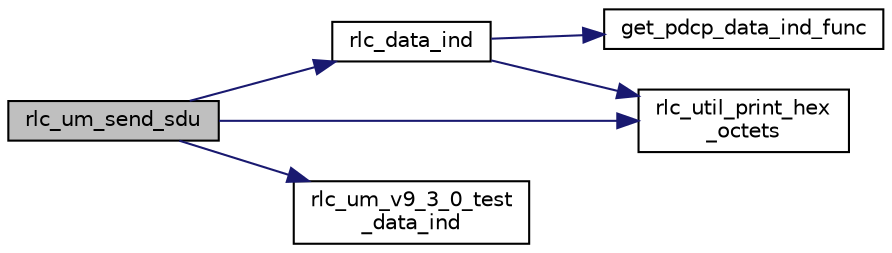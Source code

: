 digraph "rlc_um_send_sdu"
{
 // LATEX_PDF_SIZE
  edge [fontname="Helvetica",fontsize="10",labelfontname="Helvetica",labelfontsize="10"];
  node [fontname="Helvetica",fontsize="10",shape=record];
  rankdir="LR";
  Node1 [label="rlc_um_send_sdu",height=0.2,width=0.4,color="black", fillcolor="grey75", style="filled", fontcolor="black",tooltip="Send SDU if any reassemblied to upper layer."];
  Node1 -> Node2 [color="midnightblue",fontsize="10",style="solid",fontname="Helvetica"];
  Node2 [label="rlc_data_ind",height=0.2,width=0.4,color="black", fillcolor="white", style="filled",URL="$group__em.html#gabba9d9796c03b8f01c944be71725feff",tooltip="Interface with higher layers, route SDUs coming from RLC protocol instances to upper layer instance."];
  Node2 -> Node3 [color="midnightblue",fontsize="10",style="solid",fontname="Helvetica"];
  Node3 [label="get_pdcp_data_ind_func",height=0.2,width=0.4,color="black", fillcolor="white", style="filled",URL="$group____pdcp.html#ga2e06db776bf03678ebd05189a1635ee3",tooltip=" "];
  Node2 -> Node4 [color="midnightblue",fontsize="10",style="solid",fontname="Helvetica"];
  Node4 [label="rlc_util_print_hex\l_octets",height=0.2,width=0.4,color="black", fillcolor="white", style="filled",URL="$group__em.html#ga9080083e27a8fc3d61451b6d4d7c8f3b",tooltip=" "];
  Node1 -> Node5 [color="midnightblue",fontsize="10",style="solid",fontname="Helvetica"];
  Node5 [label="rlc_um_v9_3_0_test\l_data_ind",height=0.2,width=0.4,color="black", fillcolor="white", style="filled",URL="$rlc__um__test_8c.html#a902bc4e0cf804ef3f84ad63b15abd40f",tooltip=" "];
  Node1 -> Node4 [color="midnightblue",fontsize="10",style="solid",fontname="Helvetica"];
}
